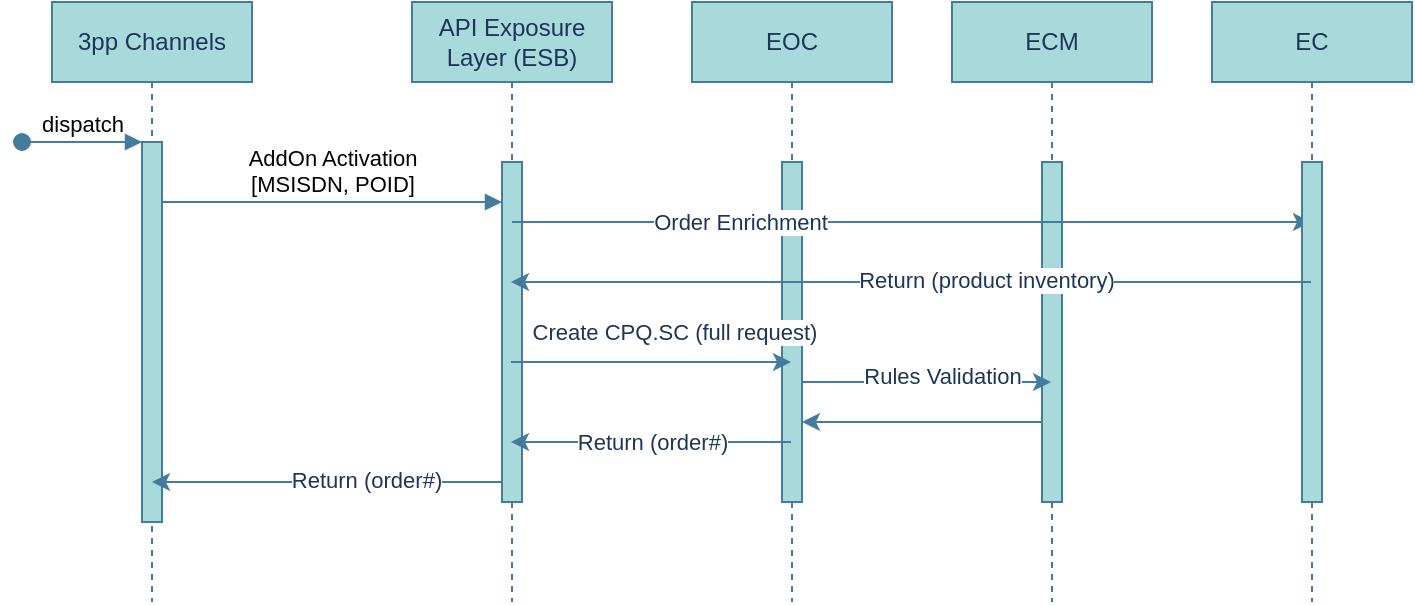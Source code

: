 <mxfile version="24.4.10" type="github">
  <diagram name="Page-1" id="2YBvvXClWsGukQMizWep">
    <mxGraphModel dx="1221" dy="719" grid="1" gridSize="10" guides="1" tooltips="1" connect="1" arrows="1" fold="1" page="1" pageScale="1" pageWidth="850" pageHeight="1100" math="0" shadow="0">
      <root>
        <mxCell id="0" />
        <mxCell id="1" parent="0" />
        <mxCell id="aM9ryv3xv72pqoxQDRHE-1" value="3pp Channels" style="shape=umlLifeline;perimeter=lifelinePerimeter;whiteSpace=wrap;html=1;container=0;dropTarget=0;collapsible=0;recursiveResize=0;outlineConnect=0;portConstraint=eastwest;newEdgeStyle={&quot;edgeStyle&quot;:&quot;elbowEdgeStyle&quot;,&quot;elbow&quot;:&quot;vertical&quot;,&quot;curved&quot;:0,&quot;rounded&quot;:0};labelBackgroundColor=none;fillColor=#A8DADC;strokeColor=#457B9D;fontColor=#1D3557;" parent="1" vertex="1">
          <mxGeometry x="40" y="40" width="100" height="300" as="geometry" />
        </mxCell>
        <mxCell id="aM9ryv3xv72pqoxQDRHE-2" value="" style="html=1;points=[];perimeter=orthogonalPerimeter;outlineConnect=0;targetShapes=umlLifeline;portConstraint=eastwest;newEdgeStyle={&quot;edgeStyle&quot;:&quot;elbowEdgeStyle&quot;,&quot;elbow&quot;:&quot;vertical&quot;,&quot;curved&quot;:0,&quot;rounded&quot;:0};labelBackgroundColor=none;fillColor=#A8DADC;strokeColor=#457B9D;fontColor=#1D3557;" parent="aM9ryv3xv72pqoxQDRHE-1" vertex="1">
          <mxGeometry x="45" y="70" width="10" height="190" as="geometry" />
        </mxCell>
        <mxCell id="aM9ryv3xv72pqoxQDRHE-3" value="dispatch" style="html=1;verticalAlign=bottom;startArrow=oval;endArrow=block;startSize=8;edgeStyle=elbowEdgeStyle;elbow=vertical;curved=0;rounded=0;labelBackgroundColor=none;strokeColor=#457B9D;fontColor=default;" parent="aM9ryv3xv72pqoxQDRHE-1" target="aM9ryv3xv72pqoxQDRHE-2" edge="1">
          <mxGeometry relative="1" as="geometry">
            <mxPoint x="-15" y="70" as="sourcePoint" />
          </mxGeometry>
        </mxCell>
        <mxCell id="aM9ryv3xv72pqoxQDRHE-5" value="API Exposure Layer (ESB)" style="shape=umlLifeline;perimeter=lifelinePerimeter;whiteSpace=wrap;html=1;container=0;dropTarget=0;collapsible=0;recursiveResize=0;outlineConnect=0;portConstraint=eastwest;newEdgeStyle={&quot;edgeStyle&quot;:&quot;elbowEdgeStyle&quot;,&quot;elbow&quot;:&quot;vertical&quot;,&quot;curved&quot;:0,&quot;rounded&quot;:0};labelBackgroundColor=none;fillColor=#A8DADC;strokeColor=#457B9D;fontColor=#1D3557;" parent="1" vertex="1">
          <mxGeometry x="220" y="40" width="100" height="300" as="geometry" />
        </mxCell>
        <mxCell id="aM9ryv3xv72pqoxQDRHE-6" value="" style="html=1;points=[];perimeter=orthogonalPerimeter;outlineConnect=0;targetShapes=umlLifeline;portConstraint=eastwest;newEdgeStyle={&quot;edgeStyle&quot;:&quot;elbowEdgeStyle&quot;,&quot;elbow&quot;:&quot;vertical&quot;,&quot;curved&quot;:0,&quot;rounded&quot;:0};labelBackgroundColor=none;fillColor=#A8DADC;strokeColor=#457B9D;fontColor=#1D3557;" parent="aM9ryv3xv72pqoxQDRHE-5" vertex="1">
          <mxGeometry x="45" y="80" width="10" height="170" as="geometry" />
        </mxCell>
        <mxCell id="aM9ryv3xv72pqoxQDRHE-7" value="AddOn Activation&lt;div&gt;[MSISDN, POID]&lt;/div&gt;" style="html=1;verticalAlign=bottom;endArrow=block;edgeStyle=elbowEdgeStyle;elbow=vertical;curved=0;rounded=0;labelBackgroundColor=none;strokeColor=#457B9D;fontColor=default;" parent="1" edge="1">
          <mxGeometry relative="1" as="geometry">
            <mxPoint x="95" y="140" as="sourcePoint" />
            <Array as="points">
              <mxPoint x="180" y="140" />
            </Array>
            <mxPoint x="265" y="140" as="targetPoint" />
          </mxGeometry>
        </mxCell>
        <mxCell id="6g4VB4a2lrLM21Kb23oJ-1" value="EOC" style="shape=umlLifeline;perimeter=lifelinePerimeter;whiteSpace=wrap;html=1;container=0;dropTarget=0;collapsible=0;recursiveResize=0;outlineConnect=0;portConstraint=eastwest;newEdgeStyle={&quot;edgeStyle&quot;:&quot;elbowEdgeStyle&quot;,&quot;elbow&quot;:&quot;vertical&quot;,&quot;curved&quot;:0,&quot;rounded&quot;:0};labelBackgroundColor=none;fillColor=#A8DADC;strokeColor=#457B9D;fontColor=#1D3557;" vertex="1" parent="1">
          <mxGeometry x="360" y="40" width="100" height="300" as="geometry" />
        </mxCell>
        <mxCell id="6g4VB4a2lrLM21Kb23oJ-2" value="" style="html=1;points=[];perimeter=orthogonalPerimeter;outlineConnect=0;targetShapes=umlLifeline;portConstraint=eastwest;newEdgeStyle={&quot;edgeStyle&quot;:&quot;elbowEdgeStyle&quot;,&quot;elbow&quot;:&quot;vertical&quot;,&quot;curved&quot;:0,&quot;rounded&quot;:0};labelBackgroundColor=none;fillColor=#A8DADC;strokeColor=#457B9D;fontColor=#1D3557;" vertex="1" parent="6g4VB4a2lrLM21Kb23oJ-1">
          <mxGeometry x="45" y="80" width="10" height="170" as="geometry" />
        </mxCell>
        <mxCell id="6g4VB4a2lrLM21Kb23oJ-3" value="ECM" style="shape=umlLifeline;perimeter=lifelinePerimeter;whiteSpace=wrap;html=1;container=0;dropTarget=0;collapsible=0;recursiveResize=0;outlineConnect=0;portConstraint=eastwest;newEdgeStyle={&quot;edgeStyle&quot;:&quot;elbowEdgeStyle&quot;,&quot;elbow&quot;:&quot;vertical&quot;,&quot;curved&quot;:0,&quot;rounded&quot;:0};labelBackgroundColor=none;fillColor=#A8DADC;strokeColor=#457B9D;fontColor=#1D3557;" vertex="1" parent="1">
          <mxGeometry x="490" y="40" width="100" height="300" as="geometry" />
        </mxCell>
        <mxCell id="6g4VB4a2lrLM21Kb23oJ-4" value="" style="html=1;points=[];perimeter=orthogonalPerimeter;outlineConnect=0;targetShapes=umlLifeline;portConstraint=eastwest;newEdgeStyle={&quot;edgeStyle&quot;:&quot;elbowEdgeStyle&quot;,&quot;elbow&quot;:&quot;vertical&quot;,&quot;curved&quot;:0,&quot;rounded&quot;:0};labelBackgroundColor=none;fillColor=#A8DADC;strokeColor=#457B9D;fontColor=#1D3557;" vertex="1" parent="6g4VB4a2lrLM21Kb23oJ-3">
          <mxGeometry x="45" y="80" width="10" height="170" as="geometry" />
        </mxCell>
        <mxCell id="6g4VB4a2lrLM21Kb23oJ-5" value="" style="endArrow=classic;html=1;rounded=0;labelBackgroundColor=none;strokeColor=#457B9D;fontColor=default;" edge="1" parent="1">
          <mxGeometry width="50" height="50" relative="1" as="geometry">
            <mxPoint x="270" y="150" as="sourcePoint" />
            <mxPoint x="669.5" y="150" as="targetPoint" />
          </mxGeometry>
        </mxCell>
        <mxCell id="6g4VB4a2lrLM21Kb23oJ-9" value="Order Enrichment" style="edgeLabel;html=1;align=center;verticalAlign=middle;resizable=0;points=[];strokeColor=#457B9D;fontColor=#1D3557;fillColor=#A8DADC;" vertex="1" connectable="0" parent="6g4VB4a2lrLM21Kb23oJ-5">
          <mxGeometry x="-0.433" relative="1" as="geometry">
            <mxPoint as="offset" />
          </mxGeometry>
        </mxCell>
        <mxCell id="6g4VB4a2lrLM21Kb23oJ-6" value="EC" style="shape=umlLifeline;perimeter=lifelinePerimeter;whiteSpace=wrap;html=1;container=0;dropTarget=0;collapsible=0;recursiveResize=0;outlineConnect=0;portConstraint=eastwest;newEdgeStyle={&quot;edgeStyle&quot;:&quot;elbowEdgeStyle&quot;,&quot;elbow&quot;:&quot;vertical&quot;,&quot;curved&quot;:0,&quot;rounded&quot;:0};labelBackgroundColor=none;fillColor=#A8DADC;strokeColor=#457B9D;fontColor=#1D3557;" vertex="1" parent="1">
          <mxGeometry x="620" y="40" width="100" height="300" as="geometry" />
        </mxCell>
        <mxCell id="6g4VB4a2lrLM21Kb23oJ-7" value="" style="html=1;points=[];perimeter=orthogonalPerimeter;outlineConnect=0;targetShapes=umlLifeline;portConstraint=eastwest;newEdgeStyle={&quot;edgeStyle&quot;:&quot;elbowEdgeStyle&quot;,&quot;elbow&quot;:&quot;vertical&quot;,&quot;curved&quot;:0,&quot;rounded&quot;:0};labelBackgroundColor=none;fillColor=#A8DADC;strokeColor=#457B9D;fontColor=#1D3557;" vertex="1" parent="6g4VB4a2lrLM21Kb23oJ-6">
          <mxGeometry x="45" y="80" width="10" height="170" as="geometry" />
        </mxCell>
        <mxCell id="6g4VB4a2lrLM21Kb23oJ-10" value="" style="endArrow=classic;html=1;rounded=0;strokeColor=#457B9D;fontColor=#1D3557;fillColor=#A8DADC;" edge="1" parent="1">
          <mxGeometry width="50" height="50" relative="1" as="geometry">
            <mxPoint x="669.5" y="180" as="sourcePoint" />
            <mxPoint x="269.5" y="180" as="targetPoint" />
          </mxGeometry>
        </mxCell>
        <mxCell id="6g4VB4a2lrLM21Kb23oJ-11" value="Return (product inventory)" style="edgeLabel;html=1;align=center;verticalAlign=middle;resizable=0;points=[];strokeColor=#457B9D;fontColor=#1D3557;fillColor=#A8DADC;" vertex="1" connectable="0" parent="6g4VB4a2lrLM21Kb23oJ-10">
          <mxGeometry x="-0.184" y="-1" relative="1" as="geometry">
            <mxPoint as="offset" />
          </mxGeometry>
        </mxCell>
        <mxCell id="6g4VB4a2lrLM21Kb23oJ-12" value="" style="endArrow=classic;html=1;rounded=0;strokeColor=#457B9D;fontColor=#1D3557;fillColor=#A8DADC;" edge="1" parent="1">
          <mxGeometry width="50" height="50" relative="1" as="geometry">
            <mxPoint x="269.5" y="220" as="sourcePoint" />
            <mxPoint x="409.5" y="220" as="targetPoint" />
          </mxGeometry>
        </mxCell>
        <mxCell id="6g4VB4a2lrLM21Kb23oJ-13" value="Create CPQ.SC (full request)" style="edgeLabel;html=1;align=center;verticalAlign=middle;resizable=0;points=[];strokeColor=#457B9D;fontColor=#1D3557;fillColor=#A8DADC;" vertex="1" connectable="0" parent="6g4VB4a2lrLM21Kb23oJ-12">
          <mxGeometry x="0.283" y="-1" relative="1" as="geometry">
            <mxPoint x="-9" y="-16" as="offset" />
          </mxGeometry>
        </mxCell>
        <mxCell id="6g4VB4a2lrLM21Kb23oJ-14" value="" style="endArrow=classic;html=1;rounded=0;strokeColor=#457B9D;fontColor=#1D3557;fillColor=#A8DADC;" edge="1" parent="1">
          <mxGeometry width="50" height="50" relative="1" as="geometry">
            <mxPoint x="415" y="230" as="sourcePoint" />
            <mxPoint x="539.5" y="230" as="targetPoint" />
          </mxGeometry>
        </mxCell>
        <mxCell id="6g4VB4a2lrLM21Kb23oJ-18" value="Rules Validation" style="edgeLabel;html=1;align=center;verticalAlign=middle;resizable=0;points=[];strokeColor=#457B9D;fontColor=#1D3557;fillColor=#A8DADC;" vertex="1" connectable="0" parent="6g4VB4a2lrLM21Kb23oJ-14">
          <mxGeometry x="0.114" y="3" relative="1" as="geometry">
            <mxPoint as="offset" />
          </mxGeometry>
        </mxCell>
        <mxCell id="6g4VB4a2lrLM21Kb23oJ-15" value="" style="endArrow=classic;html=1;rounded=0;strokeColor=#457B9D;fontColor=#1D3557;fillColor=#A8DADC;" edge="1" parent="1">
          <mxGeometry width="50" height="50" relative="1" as="geometry">
            <mxPoint x="535" y="250" as="sourcePoint" />
            <mxPoint x="415" y="250" as="targetPoint" />
          </mxGeometry>
        </mxCell>
        <mxCell id="6g4VB4a2lrLM21Kb23oJ-16" value="" style="endArrow=classic;html=1;rounded=0;strokeColor=#457B9D;fontColor=#1D3557;fillColor=#A8DADC;" edge="1" parent="1">
          <mxGeometry width="50" height="50" relative="1" as="geometry">
            <mxPoint x="264.5" y="280" as="sourcePoint" />
            <mxPoint x="90" y="280" as="targetPoint" />
          </mxGeometry>
        </mxCell>
        <mxCell id="6g4VB4a2lrLM21Kb23oJ-19" value="Return (order#)" style="edgeLabel;html=1;align=center;verticalAlign=middle;resizable=0;points=[];strokeColor=#457B9D;fontColor=#1D3557;fillColor=#A8DADC;" vertex="1" connectable="0" parent="6g4VB4a2lrLM21Kb23oJ-16">
          <mxGeometry x="-0.219" y="-1" relative="1" as="geometry">
            <mxPoint as="offset" />
          </mxGeometry>
        </mxCell>
        <mxCell id="6g4VB4a2lrLM21Kb23oJ-17" value="Return (order#)" style="endArrow=classic;html=1;rounded=0;strokeColor=#457B9D;fontColor=#1D3557;fillColor=#A8DADC;" edge="1" parent="1">
          <mxGeometry width="50" height="50" relative="1" as="geometry">
            <mxPoint x="409.5" y="260" as="sourcePoint" />
            <mxPoint x="269.5" y="260" as="targetPoint" />
          </mxGeometry>
        </mxCell>
      </root>
    </mxGraphModel>
  </diagram>
</mxfile>
